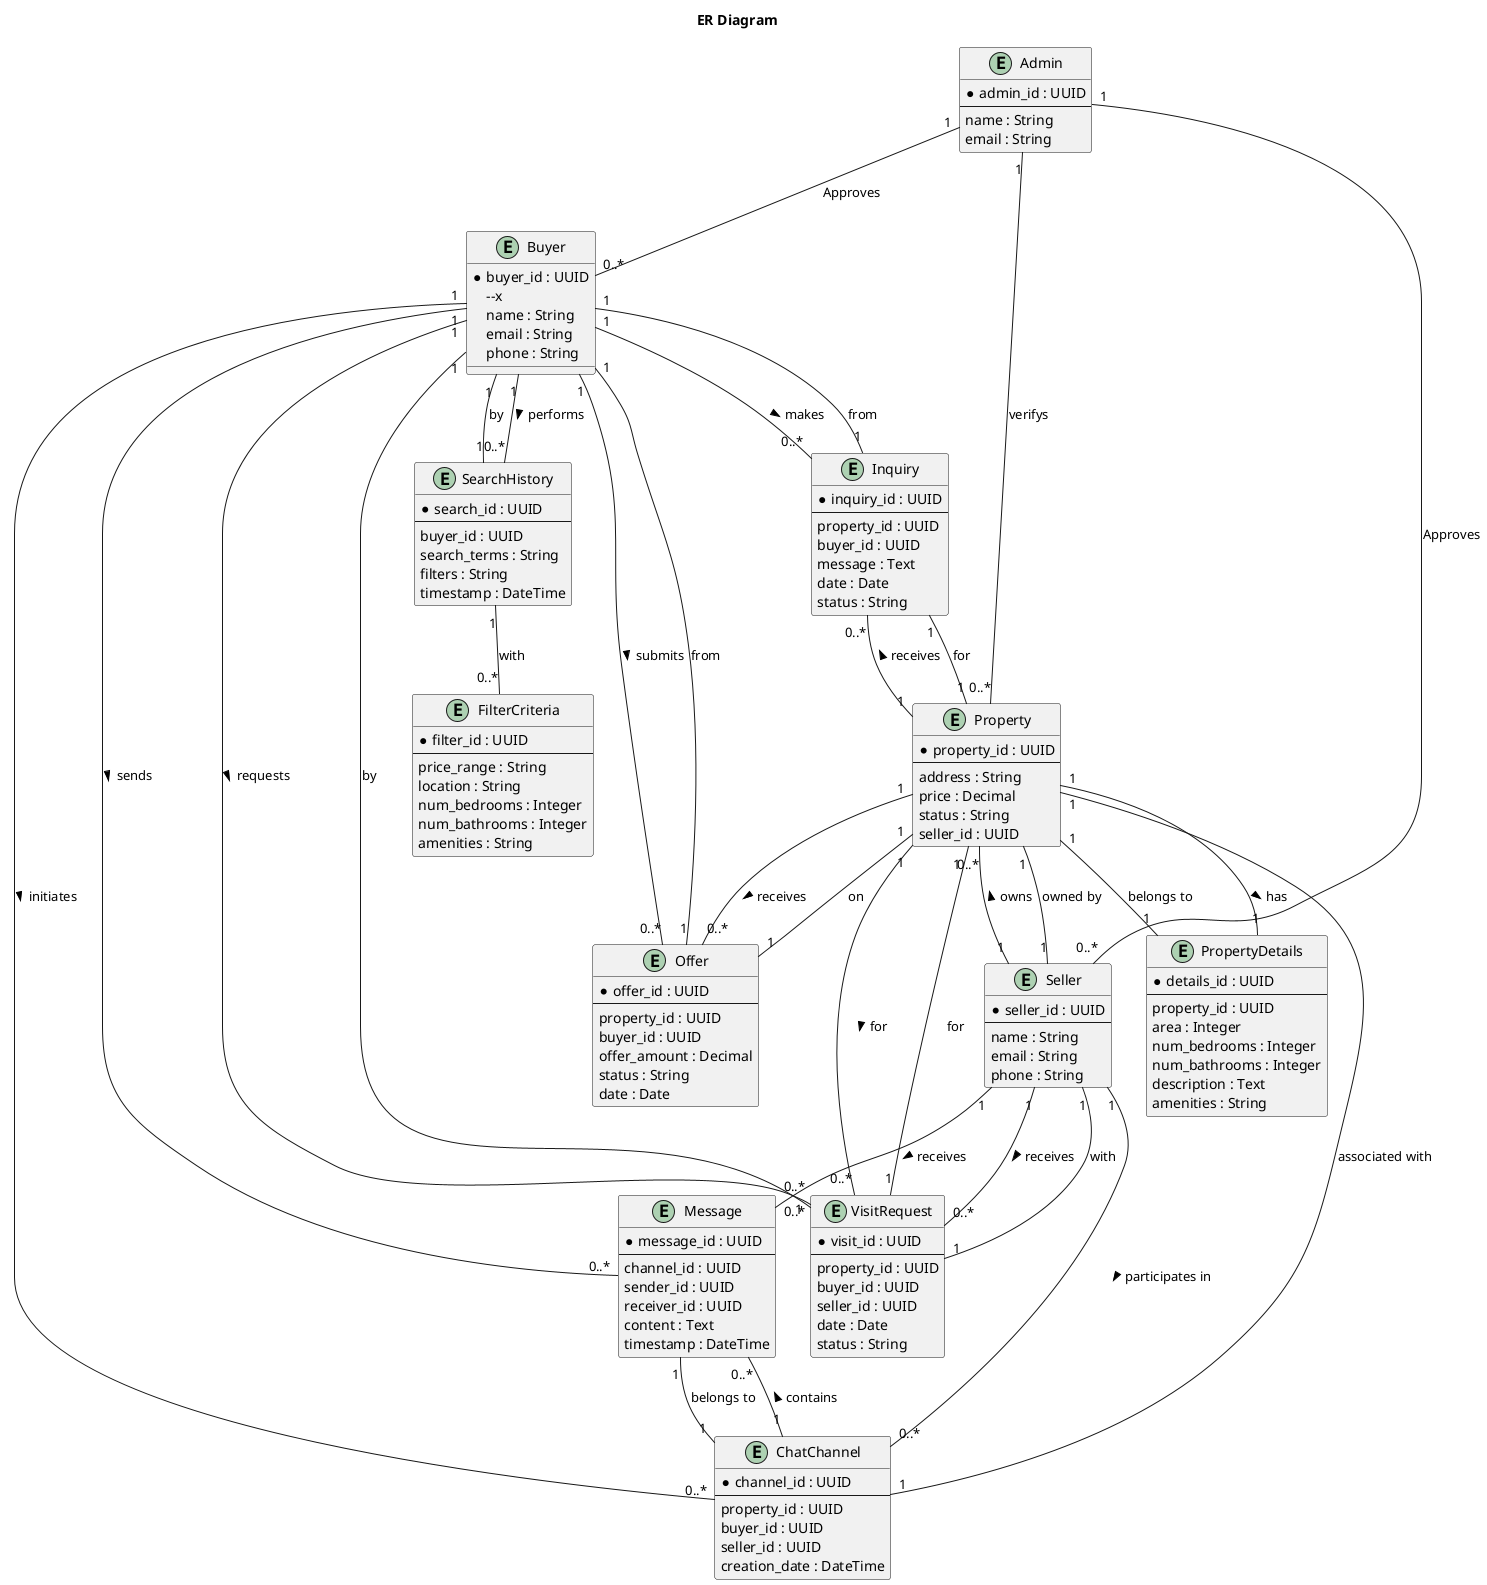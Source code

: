 @startuml ExtendedRealEstateApplication
allow_mixing

title ER Diagram

entity "Buyer" as Buyer {
    * buyer_id : UUID
    --x
    name : String
    email : String
    phone : String
}

entity "Seller" as Seller {
    * seller_id : UUID
    --
    name : String
    email : String
    phone : String
}

entity "Admin" as Admin {
    * admin_id : UUID
    --
    name : String
    email : String
}

entity "Property" as Property {
    * property_id : UUID
    --
    address : String
    price : Decimal
    status : String
    seller_id : UUID
}

entity "Inquiry" as Inquiry {
    * inquiry_id : UUID
    --
    property_id : UUID
    buyer_id : UUID
    message : Text
    date : Date
    status : String
}

entity "Offer" as Offer {
    * offer_id : UUID
    --
    property_id : UUID
    buyer_id : UUID
    offer_amount : Decimal
    status : String
    date : Date
}

entity "VisitRequest" as VisitRequest {
    * visit_id : UUID
    --
    property_id : UUID
    buyer_id : UUID
    seller_id : UUID
    date : Date
    status : String
}

entity "ChatChannel" as ChatChannel {
    * channel_id : UUID
    --
    property_id : UUID
    buyer_id : UUID
    seller_id : UUID
    creation_date : DateTime
}

entity "Message" as Message {
    * message_id : UUID
    --
    channel_id : UUID
    sender_id : UUID
    receiver_id : UUID
    content : Text
    timestamp : DateTime
}

entity "PropertyDetails" as PropertyDetails {
    * details_id : UUID
    --
    property_id : UUID
    area : Integer
    num_bedrooms : Integer
    num_bathrooms : Integer
    description : Text
    amenities : String
}

entity "SearchHistory" as SearchHistory {
    * search_id : UUID
    --
    buyer_id : UUID
    search_terms : String
    filters : String
    timestamp : DateTime
}

entity "FilterCriteria" as FilterCriteria {
    * filter_id : UUID
    --
    price_range : String
    location : String
    num_bedrooms : Integer
    num_bathrooms : Integer
    amenities : String
}

' Relationships
Buyer "1" -- "0..*" Inquiry : makes >
Property "1" -- "0..*" Inquiry : receives >
Inquiry "1" -- "1" Buyer : from
Inquiry "1" -- "1" Property : for
Admin "1"-- "0..*" Property : verifys
Admin "1"-- "0..*" Buyer : Approves
Admin "1"-- "0..*" Seller : Approves

Buyer "1" -- "0..*" Offer : submits >
Property "1" -- "0..*" Offer : receives >
Offer "1" -- "1" Buyer : from
Offer "1" -- "1" Property : on

Buyer "1" -- "0..*" VisitRequest : requests >
Seller "1" -- "0..*" VisitRequest : receives >
Property "1" -- "0..*" VisitRequest : for >
VisitRequest "1" -- "1" Buyer : by
VisitRequest "1" -- "1" Seller : with
VisitRequest "1" -- "1" Property : for

Seller "1" -- "0..*" Property : owns >
Property "1" -- "1" Seller : owned by

Buyer "1" -- "0..*" ChatChannel : initiates >
Seller "1" -- "0..*" ChatChannel : participates in >
Property "1" -- "1" ChatChannel : associated with

ChatChannel "1" -- "0..*" Message : contains >
Message "1" -- "1" ChatChannel : belongs to

Buyer "1" -- "0..*" Message : sends >
Seller "1" -- "0..*" Message : receives >

Property "1" -- "1" PropertyDetails : has >
PropertyDetails "1" -- "1" Property : belongs to

Buyer "1" -- "0..*" SearchHistory : performs >
SearchHistory "1" -- "1" Buyer : by
SearchHistory "1" -- "0..*" FilterCriteria : with

@enduml
